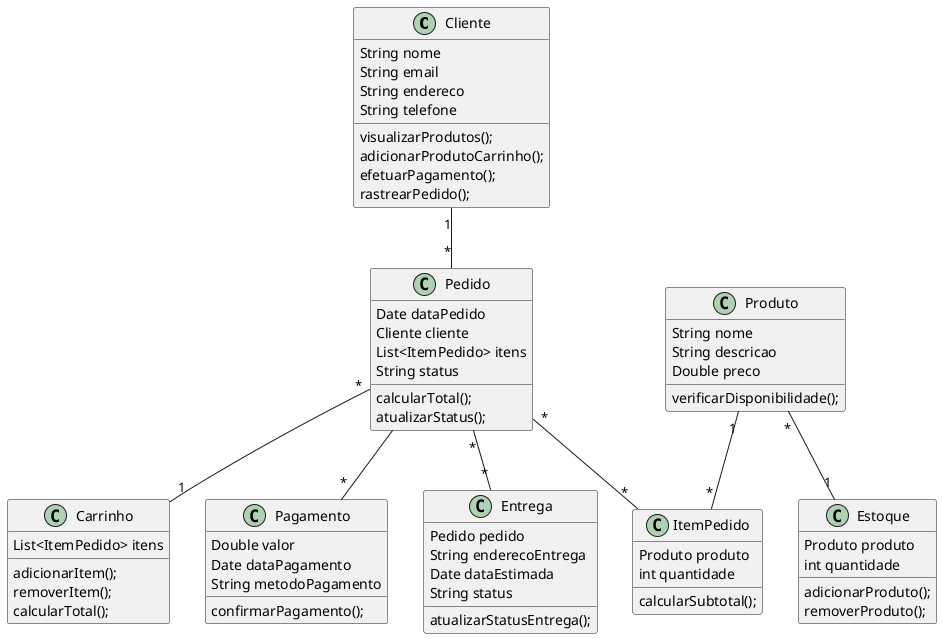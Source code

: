 @startuml

Cliente "1" -- "*" Pedido
Produto "1" -- "*" ItemPedido
Pedido "*" -- "1" Carrinho
Pedido -- "*" Pagamento
Produto "*" -- "1" Estoque
Pedido "*" -- "*" Entrega
Pedido "*" -- "*" ItemPedido

class Cliente {
  String nome
  String email
  String endereco
  String telefone
  visualizarProdutos();
  adicionarProdutoCarrinho();
  efetuarPagamento();
  rastrearPedido();
}

class Produto {
  String nome
  String descricao
  Double preco
  verificarDisponibilidade();
}

class Pedido {
  Date dataPedido
  Cliente cliente
  List<ItemPedido> itens
  String status
  calcularTotal();
  atualizarStatus();
}

class ItemPedido {
  Produto produto
  int quantidade
  calcularSubtotal();
}

class Carrinho {
  List<ItemPedido> itens
  adicionarItem();
  removerItem();
  calcularTotal();
}

class Pagamento {
  Double valor
  Date dataPagamento
  String metodoPagamento
  confirmarPagamento();
}

class Estoque {
  Produto produto
  int quantidade
  adicionarProduto();
  removerProduto();
}

class Entrega {
  Pedido pedido
  String enderecoEntrega
  Date dataEstimada
  String status
  atualizarStatusEntrega();
}

@enduml
